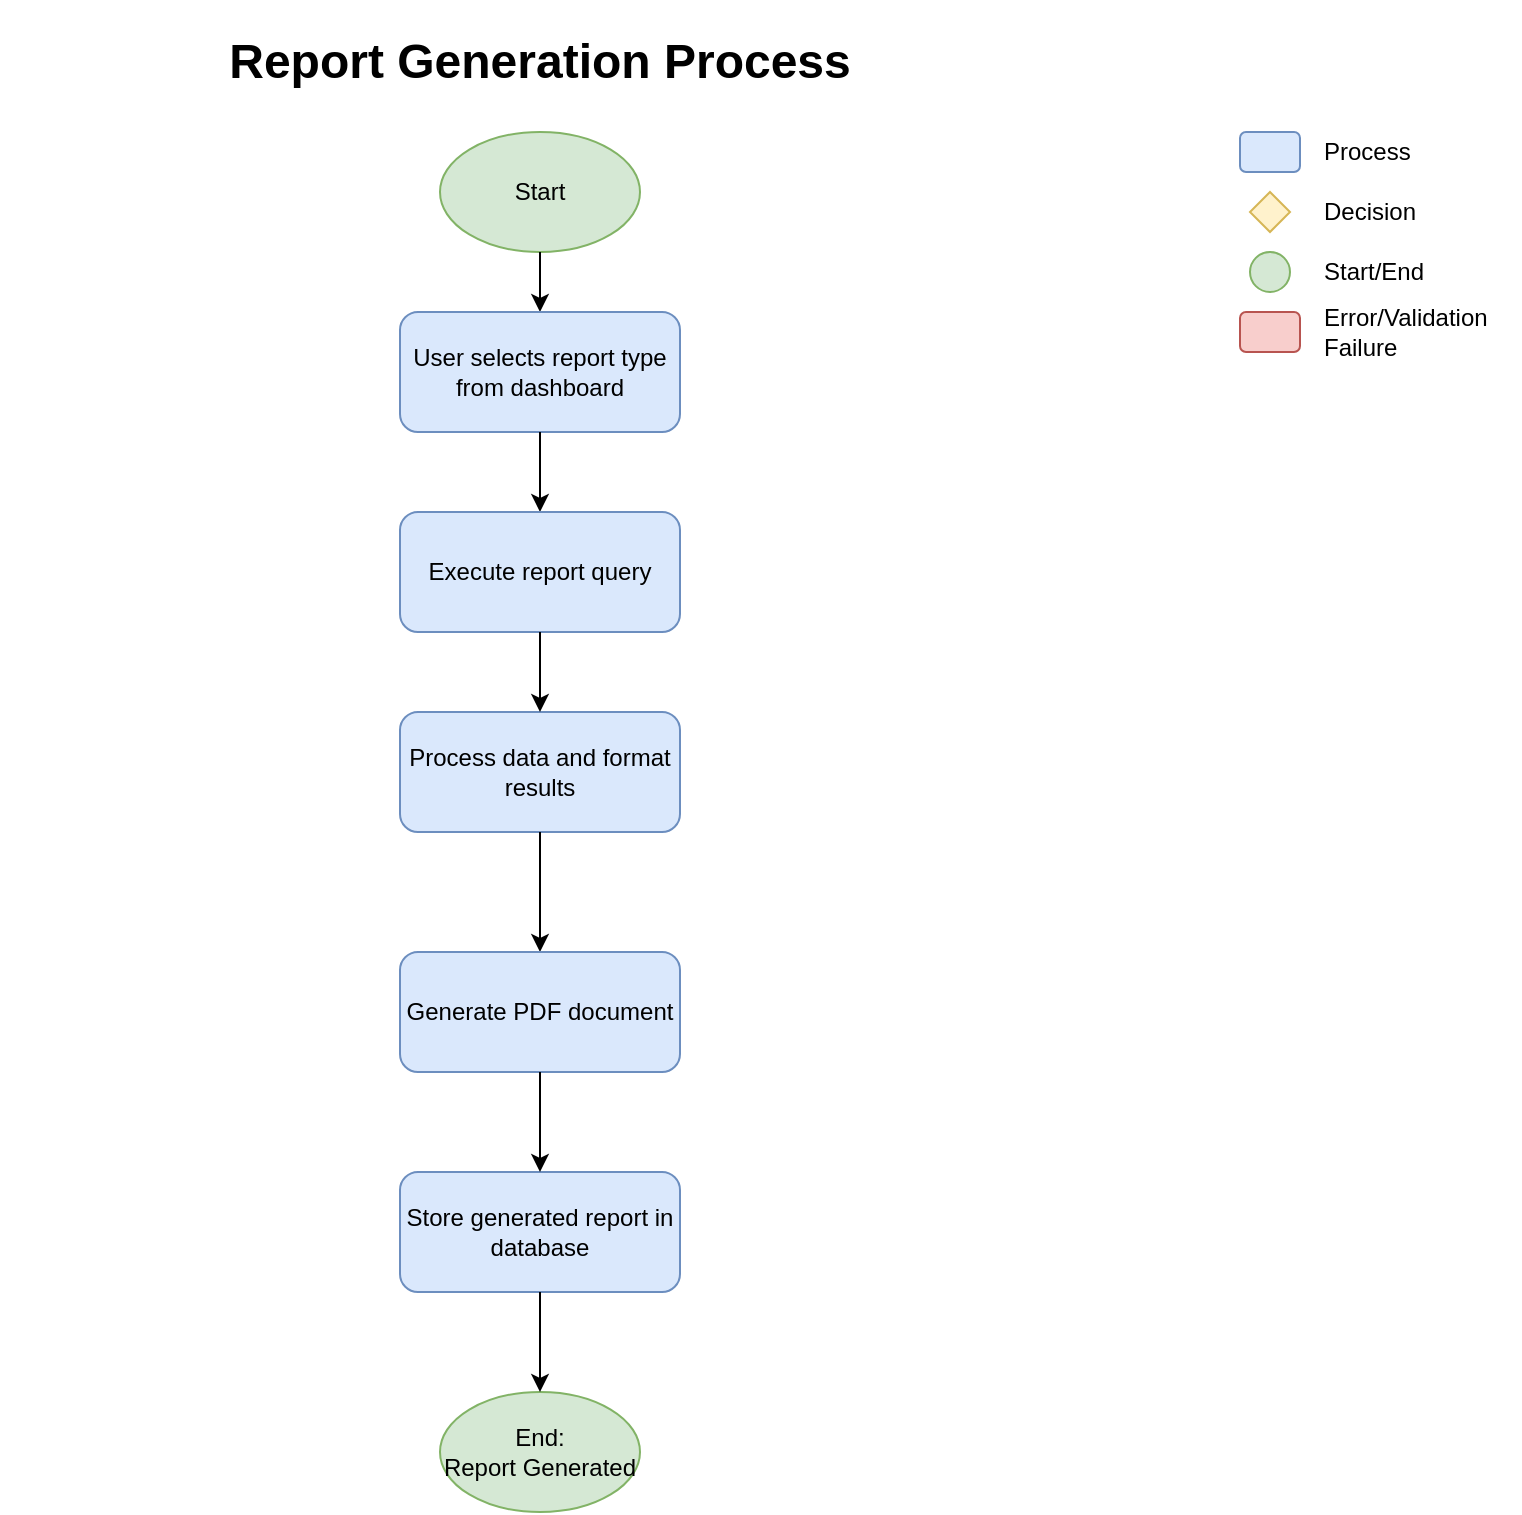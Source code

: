 <mxfile>
    <diagram id="report-generation-flow" name="Report Generation Process">
        <mxGraphModel dx="827" dy="800" grid="1" gridSize="10" guides="1" tooltips="1" connect="1" arrows="1" fold="1" page="1" pageScale="1" pageWidth="1100" pageHeight="850" math="0" shadow="0">
            <root>
                <mxCell id="0"/>
                <mxCell id="1" parent="0"/>
                <mxCell id="2" value="&lt;h1&gt;Report Generation Process&lt;/h1&gt;" style="text;html=1;strokeColor=none;fillColor=none;align=center;verticalAlign=middle;whiteSpace=wrap;rounded=0;" parent="1" vertex="1">
                    <mxGeometry x="280" y="20" width="540" height="30" as="geometry"/>
                </mxCell>
                <mxCell id="3" value="Start" style="ellipse;whiteSpace=wrap;html=1;fillColor=#d5e8d4;strokeColor=#82b366;" parent="1" vertex="1">
                    <mxGeometry x="500" y="70" width="100" height="60" as="geometry"/>
                </mxCell>
                <mxCell id="5" value="" style="endArrow=classic;html=1;exitX=0.5;exitY=1;exitDx=0;exitDy=0;entryX=0.5;entryY=0;entryDx=0;entryDy=0;" parent="1" source="3" target="6" edge="1">
                    <mxGeometry width="50" height="50" relative="1" as="geometry">
                        <mxPoint x="550" y="140" as="sourcePoint"/>
                        <mxPoint x="550" y="160" as="targetPoint"/>
                    </mxGeometry>
                </mxCell>
                <mxCell id="6" value="User selects report type from dashboard" style="rounded=1;whiteSpace=wrap;html=1;fillColor=#dae8fc;strokeColor=#6c8ebf;" parent="1" vertex="1">
                    <mxGeometry x="480" y="160" width="140" height="60" as="geometry"/>
                </mxCell>
                <mxCell id="11" value="" style="endArrow=classic;html=1;exitX=0.5;exitY=1;exitDx=0;exitDy=0;entryX=0.5;entryY=0;entryDx=0;entryDy=0;" parent="1" source="6" edge="1">
                    <mxGeometry width="50" height="50" relative="1" as="geometry">
                        <mxPoint x="350" y="320" as="sourcePoint"/>
                        <mxPoint x="550" y="260" as="targetPoint"/>
                    </mxGeometry>
                </mxCell>
                <mxCell id="20" value="Execute report query" style="rounded=1;whiteSpace=wrap;html=1;fillColor=#dae8fc;strokeColor=#6c8ebf;" parent="1" vertex="1">
                    <mxGeometry x="480" y="260" width="140" height="60" as="geometry"/>
                </mxCell>
                <mxCell id="24" value="Process data and format results" style="rounded=1;whiteSpace=wrap;html=1;fillColor=#dae8fc;strokeColor=#6c8ebf;" parent="1" vertex="1">
                    <mxGeometry x="480" y="360" width="140" height="60" as="geometry"/>
                </mxCell>
                <mxCell id="25" value="" style="endArrow=classic;html=1;exitX=0.5;exitY=1;exitDx=0;exitDy=0;entryX=0.5;entryY=0;entryDx=0;entryDy=0;" parent="1" source="20" target="24" edge="1">
                    <mxGeometry width="50" height="50" relative="1" as="geometry">
                        <mxPoint x="550" y="700" as="sourcePoint"/>
                        <mxPoint x="550" y="730" as="targetPoint"/>
                    </mxGeometry>
                </mxCell>
                <mxCell id="27" value="" style="endArrow=classic;html=1;exitX=0.5;exitY=1;exitDx=0;exitDy=0;entryX=0.5;entryY=0;entryDx=0;entryDy=0;" parent="1" source="24" target="29" edge="1">
                    <mxGeometry width="50" height="50" relative="1" as="geometry">
                        <mxPoint x="550" y="790" as="sourcePoint"/>
                        <mxPoint x="550" y="440" as="targetPoint"/>
                    </mxGeometry>
                </mxCell>
                <mxCell id="29" value="Generate PDF document" style="rounded=1;whiteSpace=wrap;html=1;fillColor=#dae8fc;strokeColor=#6c8ebf;" parent="1" vertex="1">
                    <mxGeometry x="480" y="480" width="140" height="60" as="geometry"/>
                </mxCell>
                <mxCell id="34" value="Store generated report in database" style="rounded=1;whiteSpace=wrap;html=1;fillColor=#dae8fc;strokeColor=#6c8ebf;" parent="1" vertex="1">
                    <mxGeometry x="480" y="590" width="140" height="60" as="geometry"/>
                </mxCell>
                <mxCell id="36" value="" style="endArrow=classic;html=1;exitX=0.5;exitY=1;exitDx=0;exitDy=0;entryX=0.5;entryY=0;entryDx=0;entryDy=0;" parent="1" source="29" target="34" edge="1">
                    <mxGeometry width="50" height="50" relative="1" as="geometry">
                        <mxPoint x="550" y="970" as="sourcePoint"/>
                        <mxPoint x="550" y="1000" as="targetPoint"/>
                    </mxGeometry>
                </mxCell>
                <mxCell id="38" value="End:&lt;br&gt;Report Generated" style="ellipse;whiteSpace=wrap;html=1;fillColor=#d5e8d4;strokeColor=#82b366;" parent="1" vertex="1">
                    <mxGeometry x="500" y="700" width="100" height="60" as="geometry"/>
                </mxCell>
                <mxCell id="39" value="" style="endArrow=classic;html=1;exitX=0.5;exitY=1;exitDx=0;exitDy=0;entryX=0.5;entryY=0;entryDx=0;entryDy=0;" parent="1" source="34" target="38" edge="1">
                    <mxGeometry width="50" height="50" relative="1" as="geometry">
                        <mxPoint x="550" y="1060" as="sourcePoint"/>
                        <mxPoint x="550" y="1090" as="targetPoint"/>
                    </mxGeometry>
                </mxCell>
                <mxCell id="40" value="" style="rounded=1;whiteSpace=wrap;html=1;fillColor=#dae8fc;strokeColor=#6c8ebf;" parent="1" vertex="1">
                    <mxGeometry x="900" y="70" width="30" height="20" as="geometry"/>
                </mxCell>
                <mxCell id="41" value="Process" style="text;html=1;strokeColor=none;fillColor=none;align=left;verticalAlign=middle;whiteSpace=wrap;rounded=0;" parent="1" vertex="1">
                    <mxGeometry x="940" y="70" width="100" height="20" as="geometry"/>
                </mxCell>
                <mxCell id="42" value="" style="rhombus;whiteSpace=wrap;html=1;fillColor=#fff2cc;strokeColor=#d6b656;" parent="1" vertex="1">
                    <mxGeometry x="905" y="100" width="20" height="20" as="geometry"/>
                </mxCell>
                <mxCell id="43" value="Decision" style="text;html=1;strokeColor=none;fillColor=none;align=left;verticalAlign=middle;whiteSpace=wrap;rounded=0;" parent="1" vertex="1">
                    <mxGeometry x="940" y="100" width="100" height="20" as="geometry"/>
                </mxCell>
                <mxCell id="44" value="" style="ellipse;whiteSpace=wrap;html=1;fillColor=#d5e8d4;strokeColor=#82b366;" parent="1" vertex="1">
                    <mxGeometry x="905" y="130" width="20" height="20" as="geometry"/>
                </mxCell>
                <mxCell id="45" value="Start/End" style="text;html=1;strokeColor=none;fillColor=none;align=left;verticalAlign=middle;whiteSpace=wrap;rounded=0;" parent="1" vertex="1">
                    <mxGeometry x="940" y="130" width="100" height="20" as="geometry"/>
                </mxCell>
                <mxCell id="46" value="" style="rounded=1;whiteSpace=wrap;html=1;fillColor=#f8cecc;strokeColor=#b85450;" parent="1" vertex="1">
                    <mxGeometry x="900" y="160" width="30" height="20" as="geometry"/>
                </mxCell>
                <mxCell id="47" value="Error/Validation Failure" style="text;html=1;strokeColor=none;fillColor=none;align=left;verticalAlign=middle;whiteSpace=wrap;rounded=0;" parent="1" vertex="1">
                    <mxGeometry x="940" y="160" width="100" height="20" as="geometry"/>
                </mxCell>
            </root>
        </mxGraphModel>
    </diagram>
</mxfile>